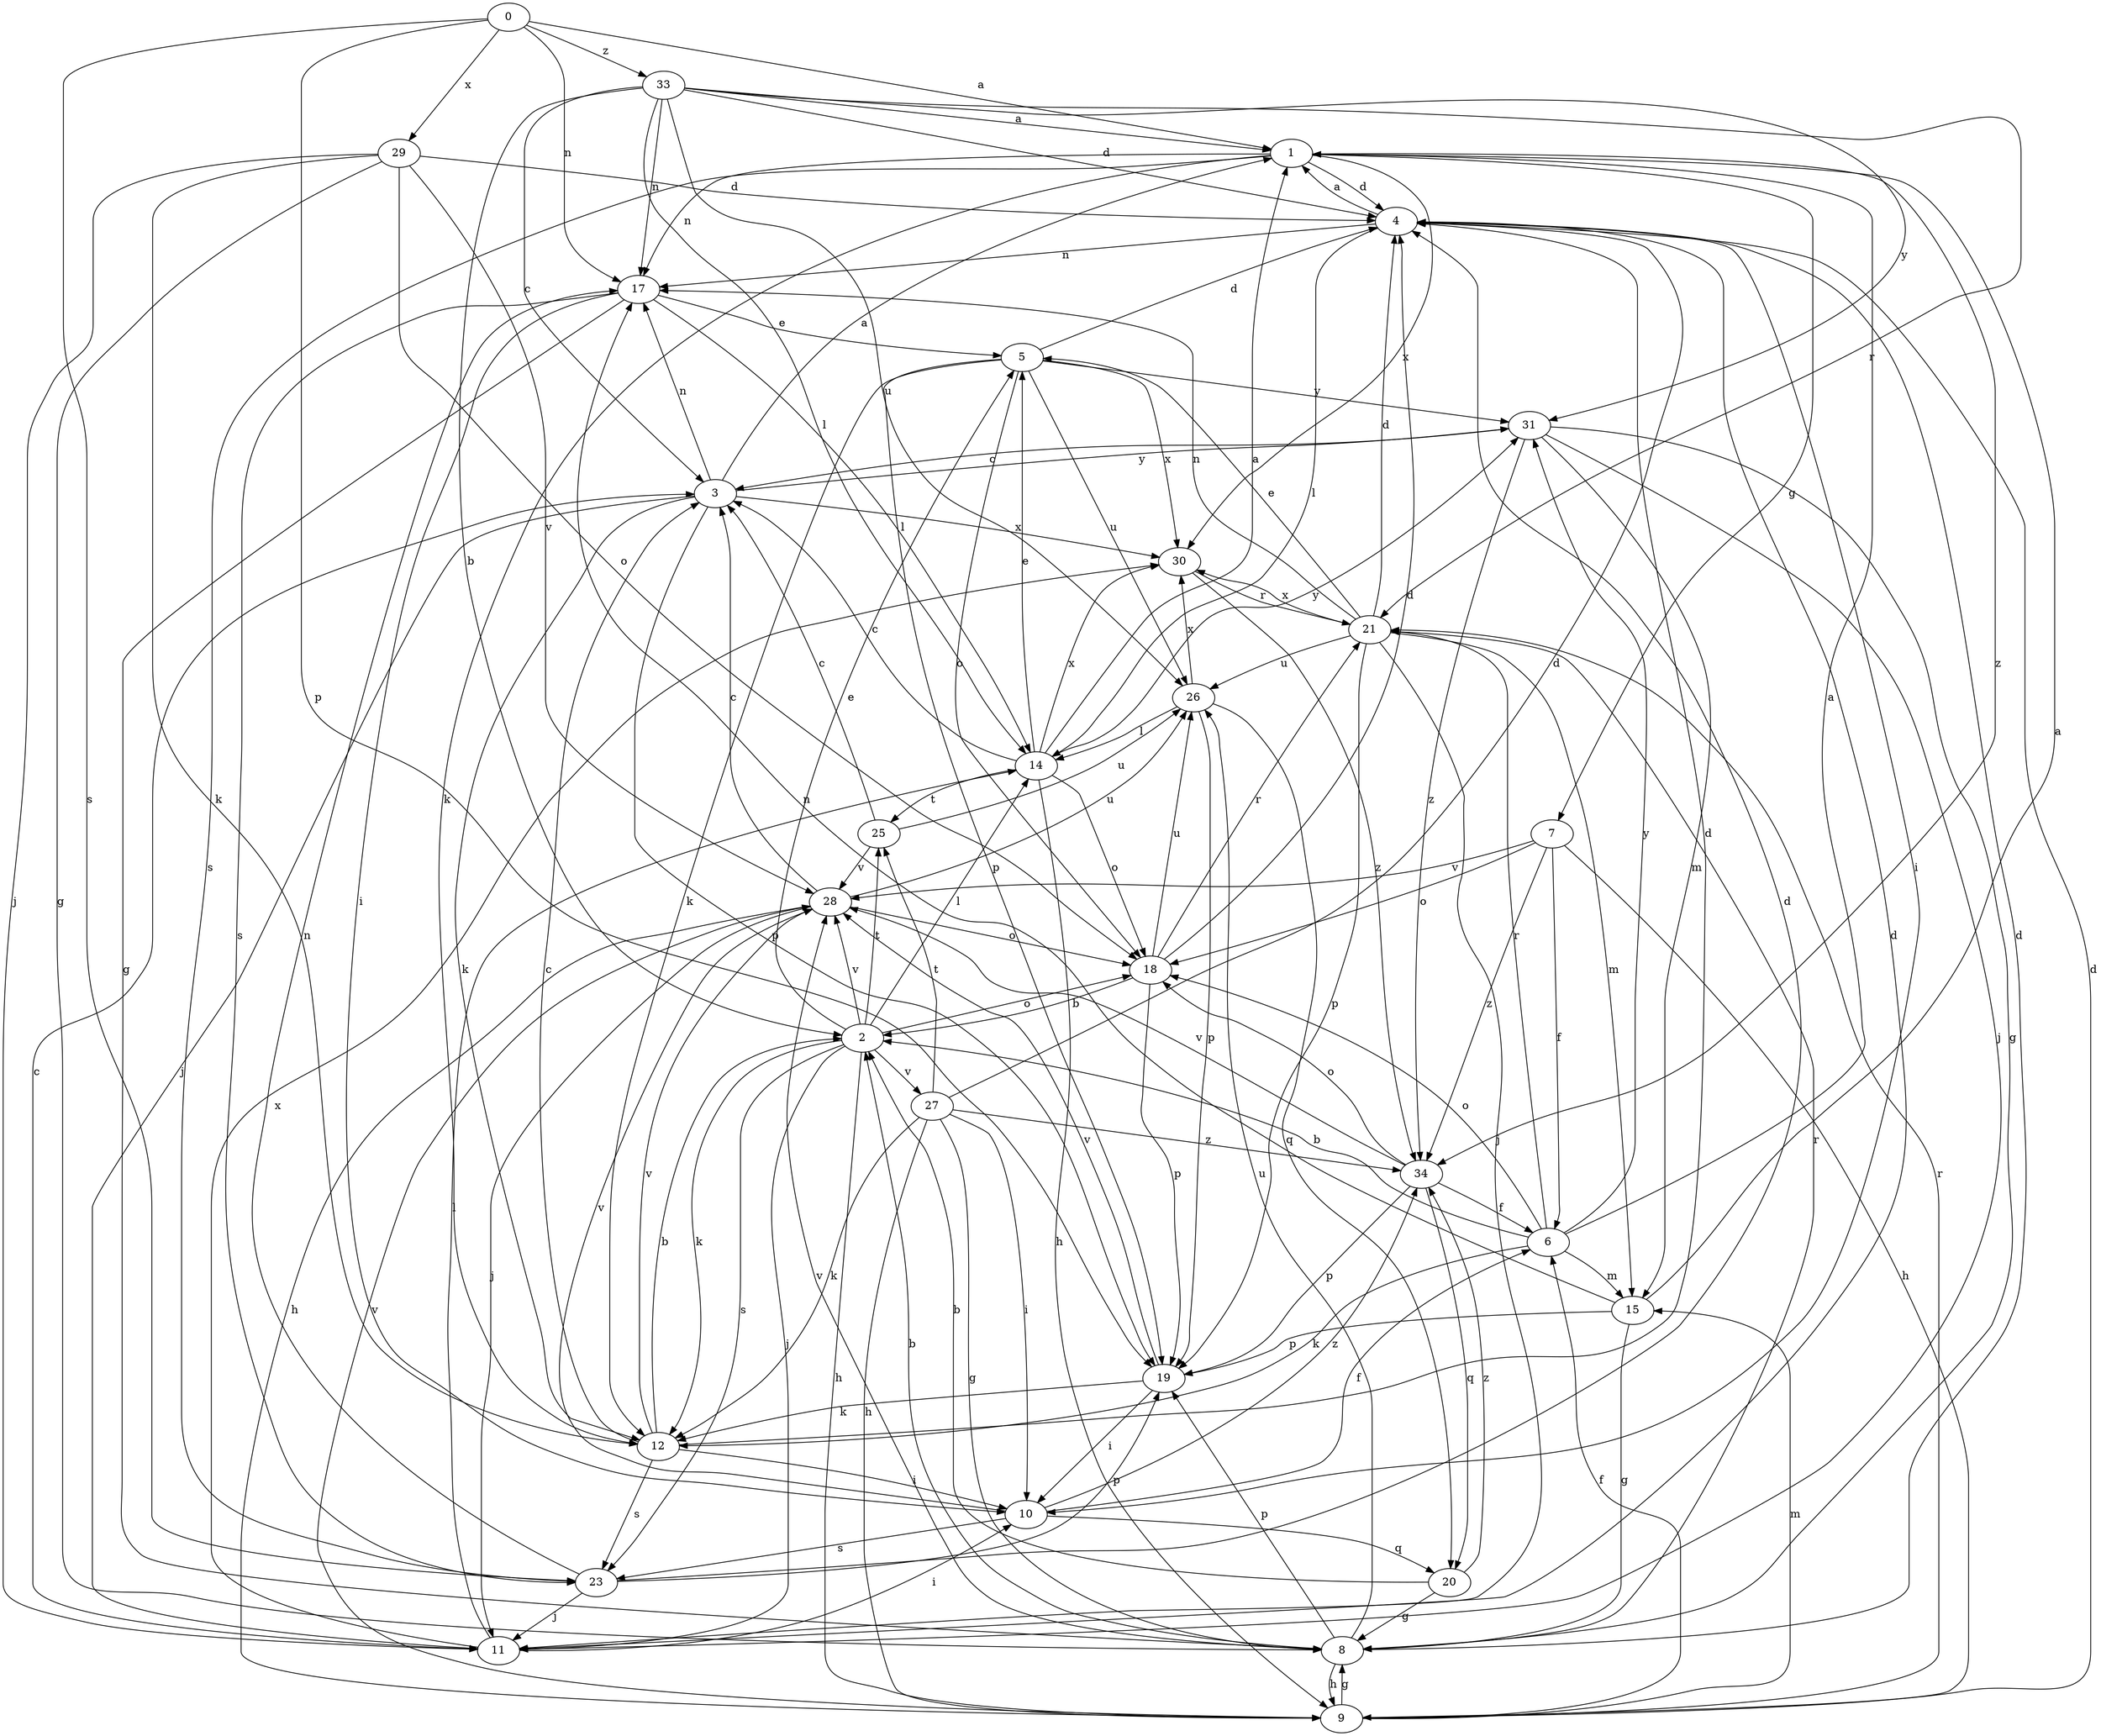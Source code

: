 strict digraph  {
0;
1;
2;
3;
4;
5;
6;
7;
8;
9;
10;
11;
12;
14;
15;
17;
18;
19;
20;
21;
23;
25;
26;
27;
28;
29;
30;
31;
33;
34;
0 -> 1  [label=a];
0 -> 17  [label=n];
0 -> 19  [label=p];
0 -> 23  [label=s];
0 -> 29  [label=x];
0 -> 33  [label=z];
1 -> 4  [label=d];
1 -> 7  [label=g];
1 -> 12  [label=k];
1 -> 17  [label=n];
1 -> 23  [label=s];
1 -> 30  [label=x];
1 -> 34  [label=z];
2 -> 5  [label=e];
2 -> 9  [label=h];
2 -> 11  [label=j];
2 -> 12  [label=k];
2 -> 14  [label=l];
2 -> 18  [label=o];
2 -> 23  [label=s];
2 -> 25  [label=t];
2 -> 27  [label=v];
2 -> 28  [label=v];
3 -> 1  [label=a];
3 -> 11  [label=j];
3 -> 12  [label=k];
3 -> 17  [label=n];
3 -> 19  [label=p];
3 -> 30  [label=x];
3 -> 31  [label=y];
4 -> 1  [label=a];
4 -> 10  [label=i];
4 -> 14  [label=l];
4 -> 17  [label=n];
5 -> 4  [label=d];
5 -> 12  [label=k];
5 -> 18  [label=o];
5 -> 19  [label=p];
5 -> 26  [label=u];
5 -> 30  [label=x];
5 -> 31  [label=y];
6 -> 1  [label=a];
6 -> 2  [label=b];
6 -> 12  [label=k];
6 -> 15  [label=m];
6 -> 18  [label=o];
6 -> 21  [label=r];
6 -> 31  [label=y];
7 -> 6  [label=f];
7 -> 9  [label=h];
7 -> 18  [label=o];
7 -> 28  [label=v];
7 -> 34  [label=z];
8 -> 2  [label=b];
8 -> 4  [label=d];
8 -> 9  [label=h];
8 -> 19  [label=p];
8 -> 21  [label=r];
8 -> 26  [label=u];
8 -> 28  [label=v];
9 -> 4  [label=d];
9 -> 6  [label=f];
9 -> 8  [label=g];
9 -> 15  [label=m];
9 -> 21  [label=r];
9 -> 28  [label=v];
10 -> 6  [label=f];
10 -> 20  [label=q];
10 -> 23  [label=s];
10 -> 28  [label=v];
10 -> 34  [label=z];
11 -> 3  [label=c];
11 -> 4  [label=d];
11 -> 10  [label=i];
11 -> 14  [label=l];
11 -> 30  [label=x];
12 -> 2  [label=b];
12 -> 3  [label=c];
12 -> 4  [label=d];
12 -> 10  [label=i];
12 -> 23  [label=s];
12 -> 28  [label=v];
14 -> 1  [label=a];
14 -> 3  [label=c];
14 -> 5  [label=e];
14 -> 9  [label=h];
14 -> 18  [label=o];
14 -> 25  [label=t];
14 -> 30  [label=x];
14 -> 31  [label=y];
15 -> 1  [label=a];
15 -> 8  [label=g];
15 -> 17  [label=n];
15 -> 19  [label=p];
17 -> 5  [label=e];
17 -> 8  [label=g];
17 -> 10  [label=i];
17 -> 14  [label=l];
17 -> 23  [label=s];
18 -> 2  [label=b];
18 -> 4  [label=d];
18 -> 19  [label=p];
18 -> 21  [label=r];
18 -> 26  [label=u];
19 -> 10  [label=i];
19 -> 12  [label=k];
19 -> 28  [label=v];
20 -> 2  [label=b];
20 -> 8  [label=g];
20 -> 34  [label=z];
21 -> 4  [label=d];
21 -> 5  [label=e];
21 -> 11  [label=j];
21 -> 15  [label=m];
21 -> 17  [label=n];
21 -> 19  [label=p];
21 -> 26  [label=u];
21 -> 30  [label=x];
23 -> 4  [label=d];
23 -> 11  [label=j];
23 -> 17  [label=n];
23 -> 19  [label=p];
25 -> 3  [label=c];
25 -> 26  [label=u];
25 -> 28  [label=v];
26 -> 14  [label=l];
26 -> 19  [label=p];
26 -> 20  [label=q];
26 -> 30  [label=x];
27 -> 4  [label=d];
27 -> 8  [label=g];
27 -> 9  [label=h];
27 -> 10  [label=i];
27 -> 12  [label=k];
27 -> 25  [label=t];
27 -> 34  [label=z];
28 -> 3  [label=c];
28 -> 9  [label=h];
28 -> 11  [label=j];
28 -> 18  [label=o];
28 -> 26  [label=u];
29 -> 4  [label=d];
29 -> 8  [label=g];
29 -> 11  [label=j];
29 -> 12  [label=k];
29 -> 18  [label=o];
29 -> 28  [label=v];
30 -> 21  [label=r];
30 -> 34  [label=z];
31 -> 3  [label=c];
31 -> 8  [label=g];
31 -> 11  [label=j];
31 -> 15  [label=m];
31 -> 34  [label=z];
33 -> 1  [label=a];
33 -> 2  [label=b];
33 -> 3  [label=c];
33 -> 4  [label=d];
33 -> 14  [label=l];
33 -> 17  [label=n];
33 -> 21  [label=r];
33 -> 26  [label=u];
33 -> 31  [label=y];
34 -> 6  [label=f];
34 -> 18  [label=o];
34 -> 19  [label=p];
34 -> 20  [label=q];
34 -> 28  [label=v];
}
